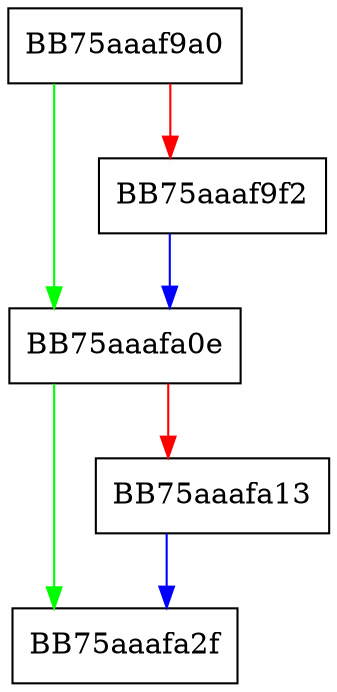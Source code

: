 digraph CRawDiffFindFileHandle {
  node [shape="box"];
  graph [splines=ortho];
  BB75aaaf9a0 -> BB75aaafa0e [color="green"];
  BB75aaaf9a0 -> BB75aaaf9f2 [color="red"];
  BB75aaaf9f2 -> BB75aaafa0e [color="blue"];
  BB75aaafa0e -> BB75aaafa2f [color="green"];
  BB75aaafa0e -> BB75aaafa13 [color="red"];
  BB75aaafa13 -> BB75aaafa2f [color="blue"];
}